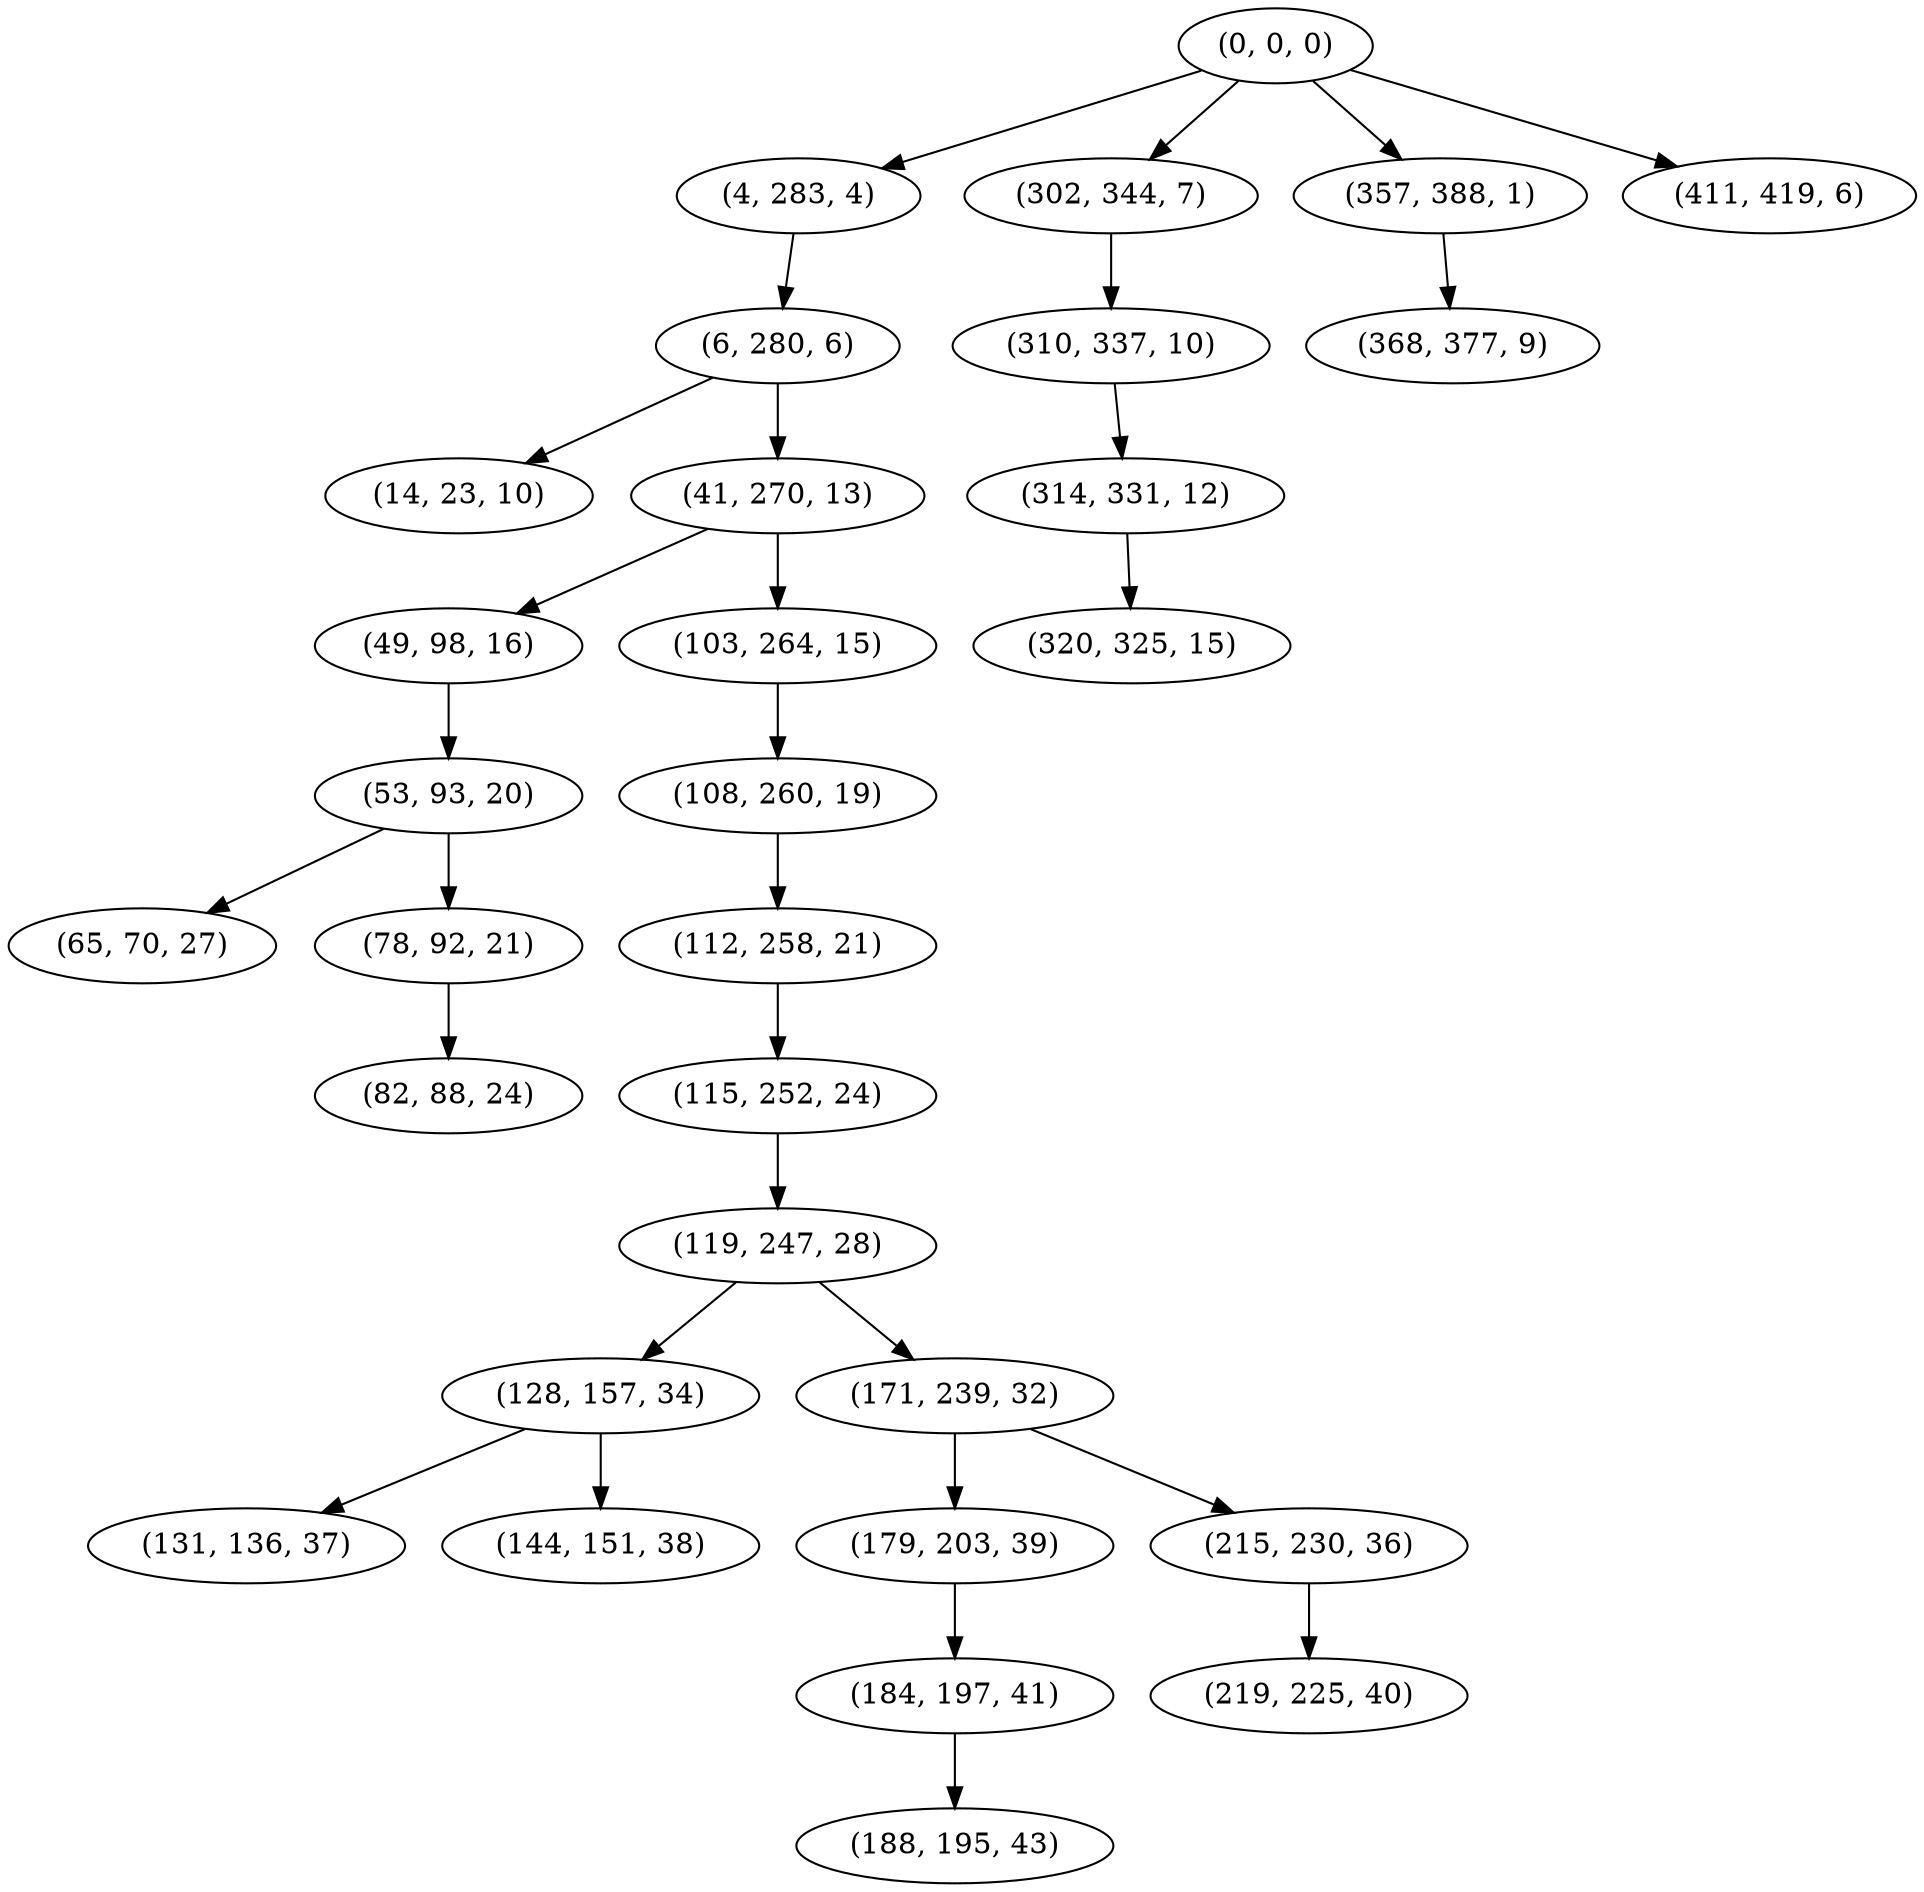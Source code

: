 digraph tree {
    "(0, 0, 0)";
    "(4, 283, 4)";
    "(6, 280, 6)";
    "(14, 23, 10)";
    "(41, 270, 13)";
    "(49, 98, 16)";
    "(53, 93, 20)";
    "(65, 70, 27)";
    "(78, 92, 21)";
    "(82, 88, 24)";
    "(103, 264, 15)";
    "(108, 260, 19)";
    "(112, 258, 21)";
    "(115, 252, 24)";
    "(119, 247, 28)";
    "(128, 157, 34)";
    "(131, 136, 37)";
    "(144, 151, 38)";
    "(171, 239, 32)";
    "(179, 203, 39)";
    "(184, 197, 41)";
    "(188, 195, 43)";
    "(215, 230, 36)";
    "(219, 225, 40)";
    "(302, 344, 7)";
    "(310, 337, 10)";
    "(314, 331, 12)";
    "(320, 325, 15)";
    "(357, 388, 1)";
    "(368, 377, 9)";
    "(411, 419, 6)";
    "(0, 0, 0)" -> "(4, 283, 4)";
    "(0, 0, 0)" -> "(302, 344, 7)";
    "(0, 0, 0)" -> "(357, 388, 1)";
    "(0, 0, 0)" -> "(411, 419, 6)";
    "(4, 283, 4)" -> "(6, 280, 6)";
    "(6, 280, 6)" -> "(14, 23, 10)";
    "(6, 280, 6)" -> "(41, 270, 13)";
    "(41, 270, 13)" -> "(49, 98, 16)";
    "(41, 270, 13)" -> "(103, 264, 15)";
    "(49, 98, 16)" -> "(53, 93, 20)";
    "(53, 93, 20)" -> "(65, 70, 27)";
    "(53, 93, 20)" -> "(78, 92, 21)";
    "(78, 92, 21)" -> "(82, 88, 24)";
    "(103, 264, 15)" -> "(108, 260, 19)";
    "(108, 260, 19)" -> "(112, 258, 21)";
    "(112, 258, 21)" -> "(115, 252, 24)";
    "(115, 252, 24)" -> "(119, 247, 28)";
    "(119, 247, 28)" -> "(128, 157, 34)";
    "(119, 247, 28)" -> "(171, 239, 32)";
    "(128, 157, 34)" -> "(131, 136, 37)";
    "(128, 157, 34)" -> "(144, 151, 38)";
    "(171, 239, 32)" -> "(179, 203, 39)";
    "(171, 239, 32)" -> "(215, 230, 36)";
    "(179, 203, 39)" -> "(184, 197, 41)";
    "(184, 197, 41)" -> "(188, 195, 43)";
    "(215, 230, 36)" -> "(219, 225, 40)";
    "(302, 344, 7)" -> "(310, 337, 10)";
    "(310, 337, 10)" -> "(314, 331, 12)";
    "(314, 331, 12)" -> "(320, 325, 15)";
    "(357, 388, 1)" -> "(368, 377, 9)";
}
